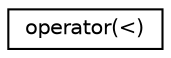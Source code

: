 digraph "Graphical Class Hierarchy"
{
 // INTERACTIVE_SVG=YES
 // LATEX_PDF_SIZE
  edge [fontname="Helvetica",fontsize="10",labelfontname="Helvetica",labelfontsize="10"];
  node [fontname="Helvetica",fontsize="10",shape=record];
  rankdir="LR";
  Node0 [label="operator(\<)",height=0.2,width=0.4,color="black", fillcolor="white", style="filled",URL="$interfacetime__manager__mod_1_1operator_07_3_08.html",tooltip="Operator override interface for use with time_type."];
}

